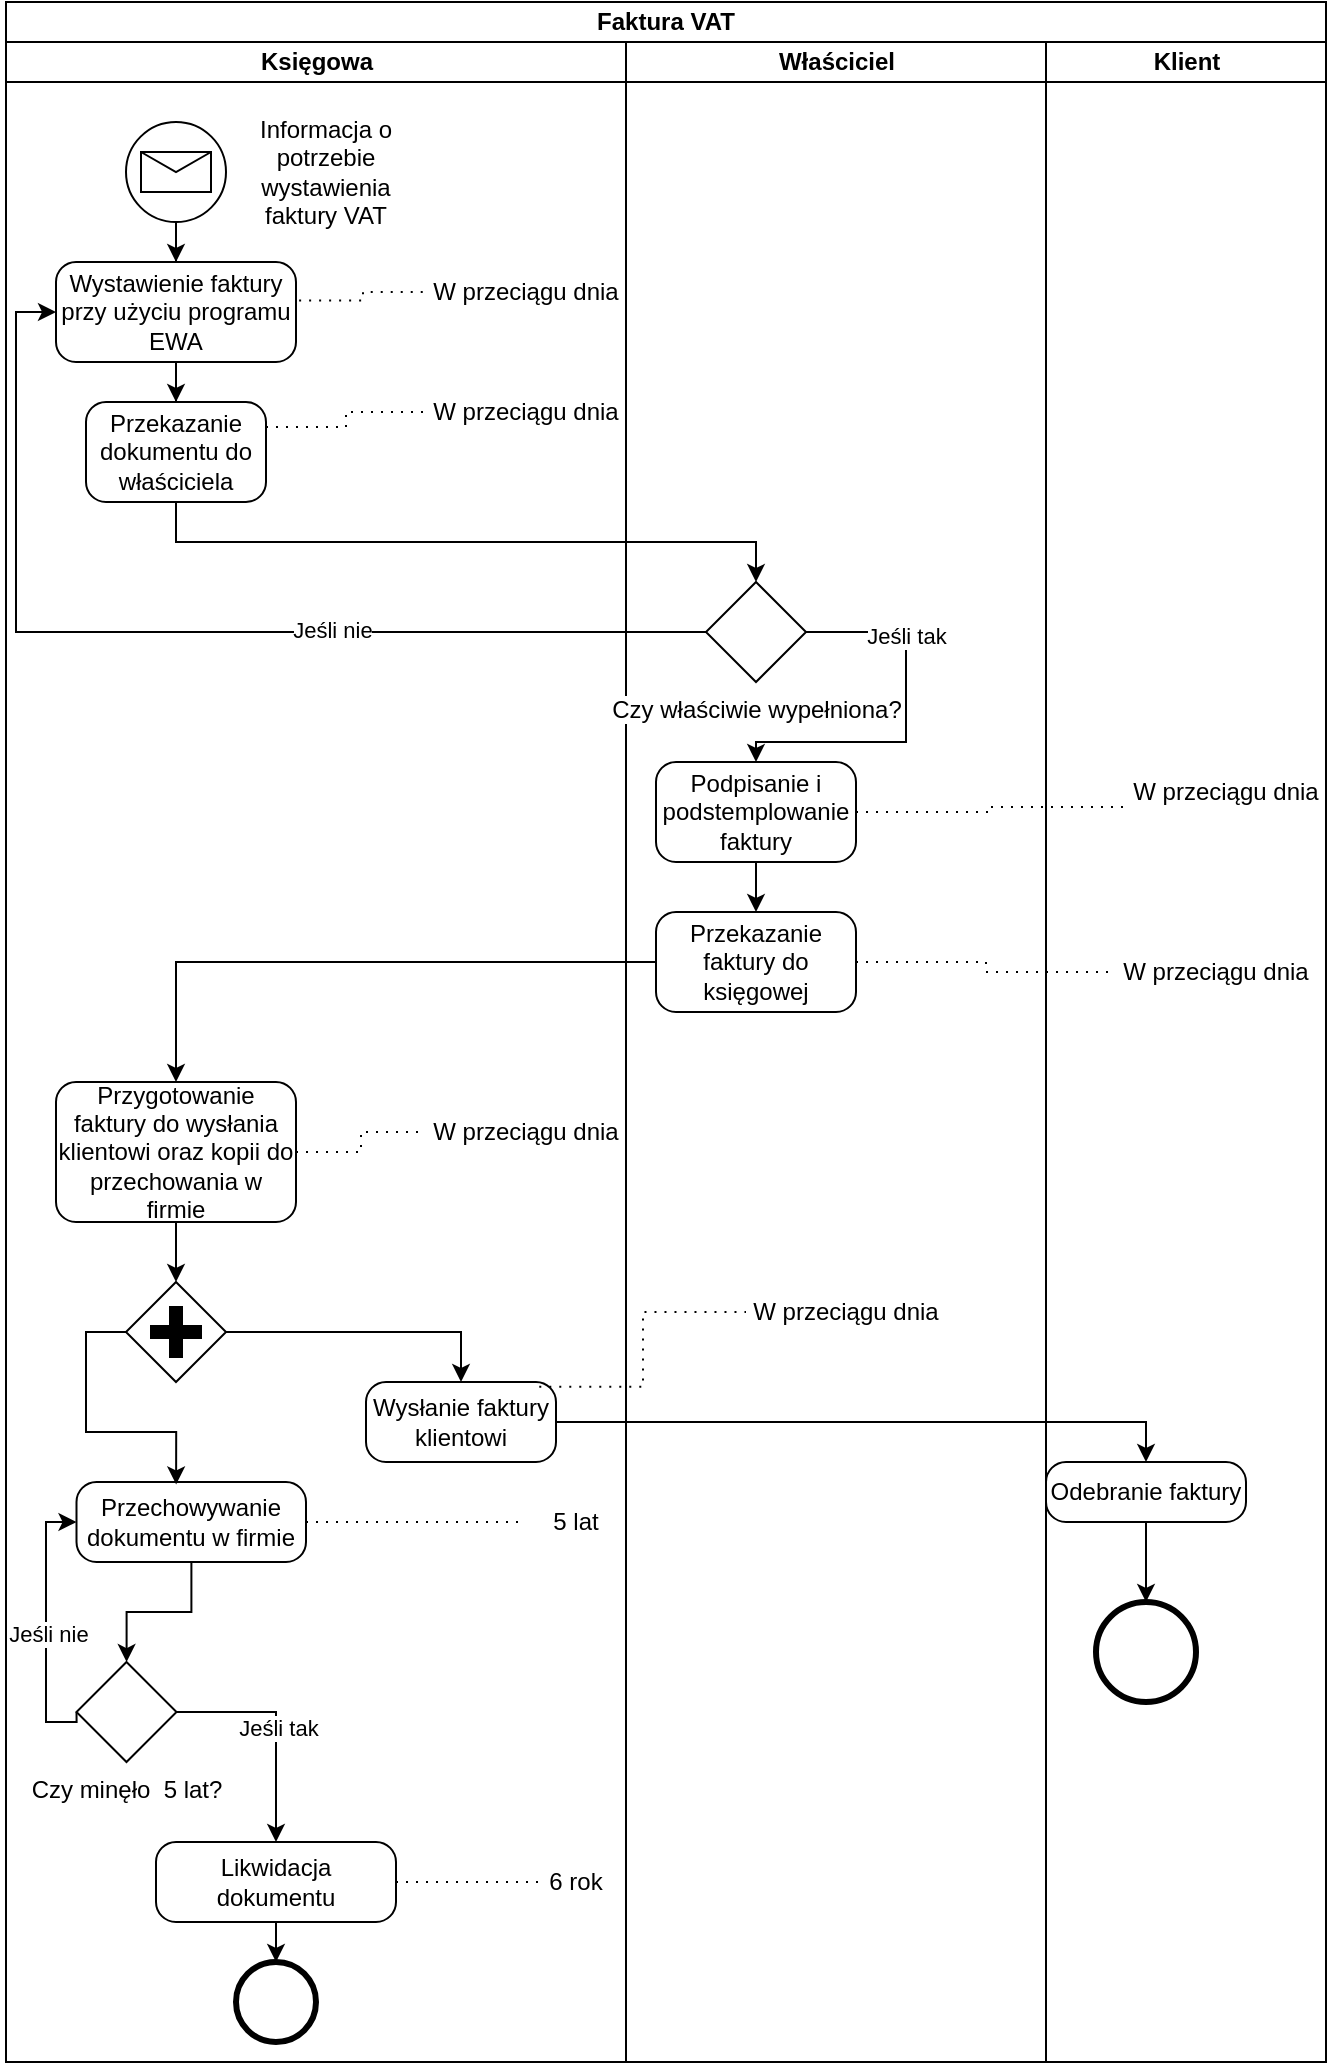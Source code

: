 <mxfile version="24.2.0" type="device">
  <diagram name="Strona-1" id="tEoLjPbp38lpi90XxPob">
    <mxGraphModel dx="1339" dy="686" grid="1" gridSize="10" guides="1" tooltips="1" connect="1" arrows="1" fold="1" page="1" pageScale="1" pageWidth="827" pageHeight="1169" math="0" shadow="0">
      <root>
        <mxCell id="0" />
        <mxCell id="1" parent="0" />
        <mxCell id="DZ2z2hBCS2trXa3tm3Wg-1" value="Faktura VAT" style="swimlane;html=1;childLayout=stackLayout;resizeParent=1;resizeParentMax=0;startSize=20;whiteSpace=wrap;" vertex="1" parent="1">
          <mxGeometry x="120" y="80" width="660" height="1030" as="geometry" />
        </mxCell>
        <mxCell id="DZ2z2hBCS2trXa3tm3Wg-2" value="Księgowa" style="swimlane;html=1;startSize=20;" vertex="1" parent="DZ2z2hBCS2trXa3tm3Wg-1">
          <mxGeometry y="20" width="310" height="1010" as="geometry" />
        </mxCell>
        <mxCell id="DZ2z2hBCS2trXa3tm3Wg-8" style="edgeStyle=orthogonalEdgeStyle;rounded=0;orthogonalLoop=1;jettySize=auto;html=1;" edge="1" parent="DZ2z2hBCS2trXa3tm3Wg-2" source="DZ2z2hBCS2trXa3tm3Wg-5" target="DZ2z2hBCS2trXa3tm3Wg-7">
          <mxGeometry relative="1" as="geometry" />
        </mxCell>
        <mxCell id="DZ2z2hBCS2trXa3tm3Wg-5" value="" style="points=[[0.145,0.145,0],[0.5,0,0],[0.855,0.145,0],[1,0.5,0],[0.855,0.855,0],[0.5,1,0],[0.145,0.855,0],[0,0.5,0]];shape=mxgraph.bpmn.event;html=1;verticalLabelPosition=bottom;labelBackgroundColor=#ffffff;verticalAlign=top;align=center;perimeter=ellipsePerimeter;outlineConnect=0;aspect=fixed;outline=standard;symbol=message;" vertex="1" parent="DZ2z2hBCS2trXa3tm3Wg-2">
          <mxGeometry x="60" y="40" width="50" height="50" as="geometry" />
        </mxCell>
        <mxCell id="DZ2z2hBCS2trXa3tm3Wg-6" value="Informacja o potrzebie wystawienia faktury VAT" style="text;html=1;align=center;verticalAlign=middle;whiteSpace=wrap;rounded=0;" vertex="1" parent="DZ2z2hBCS2trXa3tm3Wg-2">
          <mxGeometry x="110" y="50" width="100" height="30" as="geometry" />
        </mxCell>
        <mxCell id="DZ2z2hBCS2trXa3tm3Wg-7" value="Wystawienie faktury przy użyciu programu EWA" style="points=[[0.25,0,0],[0.5,0,0],[0.75,0,0],[1,0.25,0],[1,0.5,0],[1,0.75,0],[0.75,1,0],[0.5,1,0],[0.25,1,0],[0,0.75,0],[0,0.5,0],[0,0.25,0]];shape=mxgraph.bpmn.task;whiteSpace=wrap;rectStyle=rounded;size=10;html=1;container=1;expand=0;collapsible=0;taskMarker=abstract;" vertex="1" parent="DZ2z2hBCS2trXa3tm3Wg-2">
          <mxGeometry x="25" y="110" width="120" height="50" as="geometry" />
        </mxCell>
        <mxCell id="DZ2z2hBCS2trXa3tm3Wg-9" value="Przekazanie dokumentu do właściciela" style="points=[[0.25,0,0],[0.5,0,0],[0.75,0,0],[1,0.25,0],[1,0.5,0],[1,0.75,0],[0.75,1,0],[0.5,1,0],[0.25,1,0],[0,0.75,0],[0,0.5,0],[0,0.25,0]];shape=mxgraph.bpmn.task;whiteSpace=wrap;rectStyle=rounded;size=10;html=1;container=1;expand=0;collapsible=0;taskMarker=abstract;" vertex="1" parent="DZ2z2hBCS2trXa3tm3Wg-2">
          <mxGeometry x="40" y="180" width="90" height="50" as="geometry" />
        </mxCell>
        <mxCell id="DZ2z2hBCS2trXa3tm3Wg-10" style="edgeStyle=orthogonalEdgeStyle;rounded=0;orthogonalLoop=1;jettySize=auto;html=1;entryX=0.5;entryY=0;entryDx=0;entryDy=0;entryPerimeter=0;" edge="1" parent="DZ2z2hBCS2trXa3tm3Wg-2" source="DZ2z2hBCS2trXa3tm3Wg-7" target="DZ2z2hBCS2trXa3tm3Wg-9">
          <mxGeometry relative="1" as="geometry" />
        </mxCell>
        <mxCell id="DZ2z2hBCS2trXa3tm3Wg-22" value="Przygotowanie faktury do wysłania klientowi oraz kopii do przechowania w firmie" style="points=[[0.25,0,0],[0.5,0,0],[0.75,0,0],[1,0.25,0],[1,0.5,0],[1,0.75,0],[0.75,1,0],[0.5,1,0],[0.25,1,0],[0,0.75,0],[0,0.5,0],[0,0.25,0]];shape=mxgraph.bpmn.task;whiteSpace=wrap;rectStyle=rounded;size=10;html=1;container=1;expand=0;collapsible=0;taskMarker=abstract;" vertex="1" parent="DZ2z2hBCS2trXa3tm3Wg-2">
          <mxGeometry x="25" y="520" width="120" height="70" as="geometry" />
        </mxCell>
        <mxCell id="DZ2z2hBCS2trXa3tm3Wg-24" value="Wysłanie faktury klientowi" style="points=[[0.25,0,0],[0.5,0,0],[0.75,0,0],[1,0.25,0],[1,0.5,0],[1,0.75,0],[0.75,1,0],[0.5,1,0],[0.25,1,0],[0,0.75,0],[0,0.5,0],[0,0.25,0]];shape=mxgraph.bpmn.task;whiteSpace=wrap;rectStyle=rounded;size=10;html=1;container=1;expand=0;collapsible=0;taskMarker=abstract;" vertex="1" parent="DZ2z2hBCS2trXa3tm3Wg-2">
          <mxGeometry x="180" y="670" width="95" height="40" as="geometry" />
        </mxCell>
        <mxCell id="DZ2z2hBCS2trXa3tm3Wg-34" style="edgeStyle=orthogonalEdgeStyle;rounded=0;orthogonalLoop=1;jettySize=auto;html=1;" edge="1" parent="DZ2z2hBCS2trXa3tm3Wg-2" source="DZ2z2hBCS2trXa3tm3Wg-30" target="DZ2z2hBCS2trXa3tm3Wg-33">
          <mxGeometry relative="1" as="geometry" />
        </mxCell>
        <mxCell id="DZ2z2hBCS2trXa3tm3Wg-30" value="Przechowywanie dokumentu w firmie" style="points=[[0.25,0,0],[0.5,0,0],[0.75,0,0],[1,0.25,0],[1,0.5,0],[1,0.75,0],[0.75,1,0],[0.5,1,0],[0.25,1,0],[0,0.75,0],[0,0.5,0],[0,0.25,0]];shape=mxgraph.bpmn.task;whiteSpace=wrap;rectStyle=rounded;size=10;html=1;container=1;expand=0;collapsible=0;taskMarker=abstract;" vertex="1" parent="DZ2z2hBCS2trXa3tm3Wg-2">
          <mxGeometry x="35.25" y="720" width="114.75" height="40" as="geometry" />
        </mxCell>
        <mxCell id="DZ2z2hBCS2trXa3tm3Wg-33" value="Czy minęło&amp;nbsp; 5 lat?" style="points=[[0.25,0.25,0],[0.5,0,0],[0.75,0.25,0],[1,0.5,0],[0.75,0.75,0],[0.5,1,0],[0.25,0.75,0],[0,0.5,0]];shape=mxgraph.bpmn.gateway2;html=1;verticalLabelPosition=bottom;labelBackgroundColor=#ffffff;verticalAlign=top;align=center;perimeter=rhombusPerimeter;outlineConnect=0;outline=none;symbol=none;" vertex="1" parent="DZ2z2hBCS2trXa3tm3Wg-2">
          <mxGeometry x="35.25" y="810" width="50" height="50" as="geometry" />
        </mxCell>
        <mxCell id="DZ2z2hBCS2trXa3tm3Wg-35" style="edgeStyle=orthogonalEdgeStyle;rounded=0;orthogonalLoop=1;jettySize=auto;html=1;entryX=0;entryY=0.5;entryDx=0;entryDy=0;entryPerimeter=0;exitX=0;exitY=0.5;exitDx=0;exitDy=0;exitPerimeter=0;" edge="1" parent="DZ2z2hBCS2trXa3tm3Wg-2" source="DZ2z2hBCS2trXa3tm3Wg-33" target="DZ2z2hBCS2trXa3tm3Wg-30">
          <mxGeometry relative="1" as="geometry">
            <Array as="points">
              <mxPoint x="35" y="840" />
              <mxPoint x="20" y="840" />
              <mxPoint x="20" y="740" />
            </Array>
          </mxGeometry>
        </mxCell>
        <mxCell id="DZ2z2hBCS2trXa3tm3Wg-37" value="Jeśli nie" style="edgeLabel;html=1;align=center;verticalAlign=middle;resizable=0;points=[];" vertex="1" connectable="0" parent="DZ2z2hBCS2trXa3tm3Wg-35">
          <mxGeometry x="-0.05" y="-1" relative="1" as="geometry">
            <mxPoint as="offset" />
          </mxGeometry>
        </mxCell>
        <mxCell id="DZ2z2hBCS2trXa3tm3Wg-38" value="Likwidacja dokumentu" style="points=[[0.25,0,0],[0.5,0,0],[0.75,0,0],[1,0.25,0],[1,0.5,0],[1,0.75,0],[0.75,1,0],[0.5,1,0],[0.25,1,0],[0,0.75,0],[0,0.5,0],[0,0.25,0]];shape=mxgraph.bpmn.task;whiteSpace=wrap;rectStyle=rounded;size=10;html=1;container=1;expand=0;collapsible=0;taskMarker=abstract;" vertex="1" parent="DZ2z2hBCS2trXa3tm3Wg-2">
          <mxGeometry x="75" y="900" width="120" height="40" as="geometry" />
        </mxCell>
        <mxCell id="DZ2z2hBCS2trXa3tm3Wg-39" style="edgeStyle=orthogonalEdgeStyle;rounded=0;orthogonalLoop=1;jettySize=auto;html=1;exitX=1;exitY=0.5;exitDx=0;exitDy=0;exitPerimeter=0;" edge="1" parent="DZ2z2hBCS2trXa3tm3Wg-2" source="DZ2z2hBCS2trXa3tm3Wg-33" target="DZ2z2hBCS2trXa3tm3Wg-38">
          <mxGeometry relative="1" as="geometry" />
        </mxCell>
        <mxCell id="DZ2z2hBCS2trXa3tm3Wg-40" value="Jeśli tak" style="edgeLabel;html=1;align=center;verticalAlign=middle;resizable=0;points=[];" vertex="1" connectable="0" parent="DZ2z2hBCS2trXa3tm3Wg-39">
          <mxGeometry x="0.005" y="1" relative="1" as="geometry">
            <mxPoint as="offset" />
          </mxGeometry>
        </mxCell>
        <mxCell id="DZ2z2hBCS2trXa3tm3Wg-41" value="" style="points=[[0.145,0.145,0],[0.5,0,0],[0.855,0.145,0],[1,0.5,0],[0.855,0.855,0],[0.5,1,0],[0.145,0.855,0],[0,0.5,0]];shape=mxgraph.bpmn.event;html=1;verticalLabelPosition=bottom;labelBackgroundColor=#ffffff;verticalAlign=top;align=center;perimeter=ellipsePerimeter;outlineConnect=0;aspect=fixed;outline=end;symbol=terminate2;" vertex="1" parent="DZ2z2hBCS2trXa3tm3Wg-2">
          <mxGeometry x="115" y="960" width="40" height="40" as="geometry" />
        </mxCell>
        <mxCell id="DZ2z2hBCS2trXa3tm3Wg-42" style="edgeStyle=orthogonalEdgeStyle;rounded=0;orthogonalLoop=1;jettySize=auto;html=1;entryX=0.5;entryY=0;entryDx=0;entryDy=0;entryPerimeter=0;" edge="1" parent="DZ2z2hBCS2trXa3tm3Wg-2" source="DZ2z2hBCS2trXa3tm3Wg-38" target="DZ2z2hBCS2trXa3tm3Wg-41">
          <mxGeometry relative="1" as="geometry" />
        </mxCell>
        <mxCell id="DZ2z2hBCS2trXa3tm3Wg-43" value="6 rok" style="text;html=1;strokeColor=none;fillColor=none;align=center;verticalAlign=middle;whiteSpace=wrap;rounded=0;" vertex="1" parent="DZ2z2hBCS2trXa3tm3Wg-2">
          <mxGeometry x="260" y="905" width="50" height="30" as="geometry" />
        </mxCell>
        <mxCell id="DZ2z2hBCS2trXa3tm3Wg-46" value="" style="edgeStyle=elbowEdgeStyle;fontSize=12;html=1;endFill=0;startFill=0;endSize=6;startSize=6;dashed=1;dashPattern=1 4;endArrow=none;startArrow=none;rounded=0;exitX=1;exitY=0.5;exitDx=0;exitDy=0;exitPerimeter=0;" edge="1" parent="DZ2z2hBCS2trXa3tm3Wg-2" source="DZ2z2hBCS2trXa3tm3Wg-38">
          <mxGeometry width="160" relative="1" as="geometry">
            <mxPoint x="210" y="870" as="sourcePoint" />
            <mxPoint x="270" y="920" as="targetPoint" />
          </mxGeometry>
        </mxCell>
        <mxCell id="DZ2z2hBCS2trXa3tm3Wg-47" value="5 lat" style="text;html=1;strokeColor=none;fillColor=none;align=center;verticalAlign=middle;whiteSpace=wrap;rounded=0;" vertex="1" parent="DZ2z2hBCS2trXa3tm3Wg-2">
          <mxGeometry x="260" y="725" width="50" height="30" as="geometry" />
        </mxCell>
        <mxCell id="DZ2z2hBCS2trXa3tm3Wg-48" value="" style="edgeStyle=elbowEdgeStyle;fontSize=12;html=1;endFill=0;startFill=0;endSize=6;startSize=6;dashed=1;dashPattern=1 4;endArrow=none;startArrow=none;rounded=0;" edge="1" parent="DZ2z2hBCS2trXa3tm3Wg-2" source="DZ2z2hBCS2trXa3tm3Wg-30" target="DZ2z2hBCS2trXa3tm3Wg-47">
          <mxGeometry width="160" relative="1" as="geometry">
            <mxPoint x="205" y="930" as="sourcePoint" />
            <mxPoint x="280" y="930" as="targetPoint" />
          </mxGeometry>
        </mxCell>
        <mxCell id="DZ2z2hBCS2trXa3tm3Wg-51" value="W przeciągu dnia" style="text;html=1;strokeColor=none;fillColor=none;align=center;verticalAlign=middle;whiteSpace=wrap;rounded=0;" vertex="1" parent="DZ2z2hBCS2trXa3tm3Wg-2">
          <mxGeometry x="210" y="530" width="100" height="30" as="geometry" />
        </mxCell>
        <mxCell id="DZ2z2hBCS2trXa3tm3Wg-52" value="" style="edgeStyle=elbowEdgeStyle;fontSize=12;html=1;endFill=0;startFill=0;endSize=6;startSize=6;dashed=1;dashPattern=1 4;endArrow=none;startArrow=none;rounded=0;exitX=1;exitY=0.5;exitDx=0;exitDy=0;exitPerimeter=0;entryX=0;entryY=0.5;entryDx=0;entryDy=0;" edge="1" parent="DZ2z2hBCS2trXa3tm3Wg-2" source="DZ2z2hBCS2trXa3tm3Wg-22" target="DZ2z2hBCS2trXa3tm3Wg-51">
          <mxGeometry width="160" relative="1" as="geometry">
            <mxPoint x="163" y="750" as="sourcePoint" />
            <mxPoint x="270" y="750" as="targetPoint" />
          </mxGeometry>
        </mxCell>
        <mxCell id="DZ2z2hBCS2trXa3tm3Wg-57" value="W przeciągu dnia" style="text;html=1;strokeColor=none;fillColor=none;align=center;verticalAlign=middle;whiteSpace=wrap;rounded=0;" vertex="1" parent="DZ2z2hBCS2trXa3tm3Wg-2">
          <mxGeometry x="210" y="170" width="100" height="30" as="geometry" />
        </mxCell>
        <mxCell id="DZ2z2hBCS2trXa3tm3Wg-58" value="W przeciągu dnia" style="text;html=1;strokeColor=none;fillColor=none;align=center;verticalAlign=middle;whiteSpace=wrap;rounded=0;" vertex="1" parent="DZ2z2hBCS2trXa3tm3Wg-2">
          <mxGeometry x="210" y="110" width="100" height="30" as="geometry" />
        </mxCell>
        <mxCell id="DZ2z2hBCS2trXa3tm3Wg-59" value="" style="edgeStyle=elbowEdgeStyle;fontSize=12;html=1;endFill=0;startFill=0;endSize=6;startSize=6;dashed=1;dashPattern=1 4;endArrow=none;startArrow=none;rounded=0;exitX=1;exitY=0.25;exitDx=0;exitDy=0;exitPerimeter=0;entryX=0;entryY=0.5;entryDx=0;entryDy=0;" edge="1" parent="DZ2z2hBCS2trXa3tm3Wg-2" source="DZ2z2hBCS2trXa3tm3Wg-9" target="DZ2z2hBCS2trXa3tm3Wg-57">
          <mxGeometry width="160" relative="1" as="geometry">
            <mxPoint x="435" y="395" as="sourcePoint" />
            <mxPoint x="570" y="393" as="targetPoint" />
          </mxGeometry>
        </mxCell>
        <mxCell id="DZ2z2hBCS2trXa3tm3Wg-60" value="" style="edgeStyle=elbowEdgeStyle;fontSize=12;html=1;endFill=0;startFill=0;endSize=6;startSize=6;dashed=1;dashPattern=1 4;endArrow=none;startArrow=none;rounded=0;exitX=1.013;exitY=0.384;exitDx=0;exitDy=0;exitPerimeter=0;" edge="1" parent="DZ2z2hBCS2trXa3tm3Wg-2" source="DZ2z2hBCS2trXa3tm3Wg-7" target="DZ2z2hBCS2trXa3tm3Wg-58">
          <mxGeometry width="160" relative="1" as="geometry">
            <mxPoint x="140" y="203" as="sourcePoint" />
            <mxPoint x="220" y="195" as="targetPoint" />
          </mxGeometry>
        </mxCell>
        <mxCell id="DZ2z2hBCS2trXa3tm3Wg-61" value="" style="points=[[0.25,0.25,0],[0.5,0,0],[0.75,0.25,0],[1,0.5,0],[0.75,0.75,0],[0.5,1,0],[0.25,0.75,0],[0,0.5,0]];shape=mxgraph.bpmn.gateway2;html=1;verticalLabelPosition=bottom;labelBackgroundColor=#ffffff;verticalAlign=top;align=center;perimeter=rhombusPerimeter;outlineConnect=0;outline=none;symbol=none;gwType=parallel;" vertex="1" parent="DZ2z2hBCS2trXa3tm3Wg-2">
          <mxGeometry x="60" y="620" width="50" height="50" as="geometry" />
        </mxCell>
        <mxCell id="DZ2z2hBCS2trXa3tm3Wg-62" style="edgeStyle=orthogonalEdgeStyle;rounded=0;orthogonalLoop=1;jettySize=auto;html=1;entryX=0.5;entryY=0;entryDx=0;entryDy=0;entryPerimeter=0;" edge="1" parent="DZ2z2hBCS2trXa3tm3Wg-2" source="DZ2z2hBCS2trXa3tm3Wg-22" target="DZ2z2hBCS2trXa3tm3Wg-61">
          <mxGeometry relative="1" as="geometry" />
        </mxCell>
        <mxCell id="DZ2z2hBCS2trXa3tm3Wg-63" style="edgeStyle=orthogonalEdgeStyle;rounded=0;orthogonalLoop=1;jettySize=auto;html=1;exitX=0;exitY=0.5;exitDx=0;exitDy=0;exitPerimeter=0;entryX=0.434;entryY=0.03;entryDx=0;entryDy=0;entryPerimeter=0;" edge="1" parent="DZ2z2hBCS2trXa3tm3Wg-2" source="DZ2z2hBCS2trXa3tm3Wg-61" target="DZ2z2hBCS2trXa3tm3Wg-30">
          <mxGeometry relative="1" as="geometry" />
        </mxCell>
        <mxCell id="DZ2z2hBCS2trXa3tm3Wg-64" style="edgeStyle=orthogonalEdgeStyle;rounded=0;orthogonalLoop=1;jettySize=auto;html=1;entryX=0.5;entryY=0;entryDx=0;entryDy=0;entryPerimeter=0;" edge="1" parent="DZ2z2hBCS2trXa3tm3Wg-2" source="DZ2z2hBCS2trXa3tm3Wg-61" target="DZ2z2hBCS2trXa3tm3Wg-24">
          <mxGeometry relative="1" as="geometry" />
        </mxCell>
        <mxCell id="DZ2z2hBCS2trXa3tm3Wg-3" value="Właściciel" style="swimlane;html=1;startSize=20;" vertex="1" parent="DZ2z2hBCS2trXa3tm3Wg-1">
          <mxGeometry x="310" y="20" width="210" height="1010" as="geometry" />
        </mxCell>
        <mxCell id="DZ2z2hBCS2trXa3tm3Wg-18" style="edgeStyle=orthogonalEdgeStyle;rounded=0;orthogonalLoop=1;jettySize=auto;html=1;exitX=1;exitY=0.5;exitDx=0;exitDy=0;exitPerimeter=0;" edge="1" parent="DZ2z2hBCS2trXa3tm3Wg-3" source="DZ2z2hBCS2trXa3tm3Wg-12" target="DZ2z2hBCS2trXa3tm3Wg-17">
          <mxGeometry relative="1" as="geometry">
            <Array as="points">
              <mxPoint x="140" y="295" />
              <mxPoint x="140" y="350" />
              <mxPoint x="65" y="350" />
            </Array>
          </mxGeometry>
        </mxCell>
        <mxCell id="DZ2z2hBCS2trXa3tm3Wg-19" value="Jeśli tak" style="edgeLabel;html=1;align=center;verticalAlign=middle;resizable=0;points=[];" vertex="1" connectable="0" parent="DZ2z2hBCS2trXa3tm3Wg-18">
          <mxGeometry x="-0.451" relative="1" as="geometry">
            <mxPoint as="offset" />
          </mxGeometry>
        </mxCell>
        <mxCell id="DZ2z2hBCS2trXa3tm3Wg-12" value="Czy właściwie wypełniona?" style="points=[[0.25,0.25,0],[0.5,0,0],[0.75,0.25,0],[1,0.5,0],[0.75,0.75,0],[0.5,1,0],[0.25,0.75,0],[0,0.5,0]];shape=mxgraph.bpmn.gateway2;html=1;verticalLabelPosition=bottom;labelBackgroundColor=#ffffff;verticalAlign=top;align=center;perimeter=rhombusPerimeter;outlineConnect=0;outline=none;symbol=none;" vertex="1" parent="DZ2z2hBCS2trXa3tm3Wg-3">
          <mxGeometry x="40" y="270" width="50" height="50" as="geometry" />
        </mxCell>
        <mxCell id="DZ2z2hBCS2trXa3tm3Wg-17" value="Podpisanie i podstemplowanie faktury" style="points=[[0.25,0,0],[0.5,0,0],[0.75,0,0],[1,0.25,0],[1,0.5,0],[1,0.75,0],[0.75,1,0],[0.5,1,0],[0.25,1,0],[0,0.75,0],[0,0.5,0],[0,0.25,0]];shape=mxgraph.bpmn.task;whiteSpace=wrap;rectStyle=rounded;size=10;html=1;container=1;expand=0;collapsible=0;taskMarker=abstract;" vertex="1" parent="DZ2z2hBCS2trXa3tm3Wg-3">
          <mxGeometry x="15" y="360" width="100" height="50" as="geometry" />
        </mxCell>
        <mxCell id="DZ2z2hBCS2trXa3tm3Wg-20" value="Przekazanie faktury do księgowej" style="points=[[0.25,0,0],[0.5,0,0],[0.75,0,0],[1,0.25,0],[1,0.5,0],[1,0.75,0],[0.75,1,0],[0.5,1,0],[0.25,1,0],[0,0.75,0],[0,0.5,0],[0,0.25,0]];shape=mxgraph.bpmn.task;whiteSpace=wrap;rectStyle=rounded;size=10;html=1;container=1;expand=0;collapsible=0;taskMarker=abstract;" vertex="1" parent="DZ2z2hBCS2trXa3tm3Wg-3">
          <mxGeometry x="15" y="435" width="100" height="50" as="geometry" />
        </mxCell>
        <mxCell id="DZ2z2hBCS2trXa3tm3Wg-21" style="edgeStyle=orthogonalEdgeStyle;rounded=0;orthogonalLoop=1;jettySize=auto;html=1;" edge="1" parent="DZ2z2hBCS2trXa3tm3Wg-3" source="DZ2z2hBCS2trXa3tm3Wg-17" target="DZ2z2hBCS2trXa3tm3Wg-20">
          <mxGeometry relative="1" as="geometry" />
        </mxCell>
        <mxCell id="DZ2z2hBCS2trXa3tm3Wg-49" value="W przeciągu dnia" style="text;html=1;strokeColor=none;fillColor=none;align=center;verticalAlign=middle;whiteSpace=wrap;rounded=0;" vertex="1" parent="DZ2z2hBCS2trXa3tm3Wg-3">
          <mxGeometry x="60" y="620" width="100" height="30" as="geometry" />
        </mxCell>
        <mxCell id="DZ2z2hBCS2trXa3tm3Wg-14" style="edgeStyle=orthogonalEdgeStyle;rounded=0;orthogonalLoop=1;jettySize=auto;html=1;entryX=0.5;entryY=0;entryDx=0;entryDy=0;entryPerimeter=0;exitX=0.5;exitY=1;exitDx=0;exitDy=0;exitPerimeter=0;" edge="1" parent="DZ2z2hBCS2trXa3tm3Wg-1" source="DZ2z2hBCS2trXa3tm3Wg-9" target="DZ2z2hBCS2trXa3tm3Wg-12">
          <mxGeometry relative="1" as="geometry">
            <mxPoint x="115" y="227.52" as="sourcePoint" />
            <mxPoint x="285" y="272.48" as="targetPoint" />
          </mxGeometry>
        </mxCell>
        <mxCell id="DZ2z2hBCS2trXa3tm3Wg-15" style="edgeStyle=orthogonalEdgeStyle;rounded=0;orthogonalLoop=1;jettySize=auto;html=1;entryX=0;entryY=0.5;entryDx=0;entryDy=0;entryPerimeter=0;" edge="1" parent="DZ2z2hBCS2trXa3tm3Wg-1" source="DZ2z2hBCS2trXa3tm3Wg-12" target="DZ2z2hBCS2trXa3tm3Wg-7">
          <mxGeometry relative="1" as="geometry" />
        </mxCell>
        <mxCell id="DZ2z2hBCS2trXa3tm3Wg-16" value="Jeśli nie" style="edgeLabel;html=1;align=center;verticalAlign=middle;resizable=0;points=[];" vertex="1" connectable="0" parent="DZ2z2hBCS2trXa3tm3Wg-15">
          <mxGeometry x="-0.287" y="-1" relative="1" as="geometry">
            <mxPoint as="offset" />
          </mxGeometry>
        </mxCell>
        <mxCell id="DZ2z2hBCS2trXa3tm3Wg-23" style="edgeStyle=orthogonalEdgeStyle;rounded=0;orthogonalLoop=1;jettySize=auto;html=1;" edge="1" parent="DZ2z2hBCS2trXa3tm3Wg-1" source="DZ2z2hBCS2trXa3tm3Wg-20" target="DZ2z2hBCS2trXa3tm3Wg-22">
          <mxGeometry relative="1" as="geometry" />
        </mxCell>
        <mxCell id="DZ2z2hBCS2trXa3tm3Wg-4" value="Klient" style="swimlane;html=1;startSize=20;" vertex="1" parent="DZ2z2hBCS2trXa3tm3Wg-1">
          <mxGeometry x="520" y="20" width="140" height="1010" as="geometry" />
        </mxCell>
        <mxCell id="DZ2z2hBCS2trXa3tm3Wg-29" style="edgeStyle=orthogonalEdgeStyle;rounded=0;orthogonalLoop=1;jettySize=auto;html=1;" edge="1" parent="DZ2z2hBCS2trXa3tm3Wg-4" source="DZ2z2hBCS2trXa3tm3Wg-26" target="DZ2z2hBCS2trXa3tm3Wg-28">
          <mxGeometry relative="1" as="geometry" />
        </mxCell>
        <mxCell id="DZ2z2hBCS2trXa3tm3Wg-26" value="Odebranie faktury" style="points=[[0.25,0,0],[0.5,0,0],[0.75,0,0],[1,0.25,0],[1,0.5,0],[1,0.75,0],[0.75,1,0],[0.5,1,0],[0.25,1,0],[0,0.75,0],[0,0.5,0],[0,0.25,0]];shape=mxgraph.bpmn.task;whiteSpace=wrap;rectStyle=rounded;size=10;html=1;container=1;expand=0;collapsible=0;taskMarker=abstract;" vertex="1" parent="DZ2z2hBCS2trXa3tm3Wg-4">
          <mxGeometry y="710" width="100" height="30" as="geometry" />
        </mxCell>
        <mxCell id="DZ2z2hBCS2trXa3tm3Wg-28" value="" style="points=[[0.145,0.145,0],[0.5,0,0],[0.855,0.145,0],[1,0.5,0],[0.855,0.855,0],[0.5,1,0],[0.145,0.855,0],[0,0.5,0]];shape=mxgraph.bpmn.event;html=1;verticalLabelPosition=bottom;labelBackgroundColor=#ffffff;verticalAlign=top;align=center;perimeter=ellipsePerimeter;outlineConnect=0;aspect=fixed;outline=end;symbol=terminate2;" vertex="1" parent="DZ2z2hBCS2trXa3tm3Wg-4">
          <mxGeometry x="25" y="780" width="50" height="50" as="geometry" />
        </mxCell>
        <mxCell id="DZ2z2hBCS2trXa3tm3Wg-53" value="W przeciągu dnia" style="text;html=1;strokeColor=none;fillColor=none;align=center;verticalAlign=middle;whiteSpace=wrap;rounded=0;" vertex="1" parent="DZ2z2hBCS2trXa3tm3Wg-4">
          <mxGeometry x="35" y="450" width="100" height="30" as="geometry" />
        </mxCell>
        <mxCell id="DZ2z2hBCS2trXa3tm3Wg-55" value="W przeciągu dnia" style="text;html=1;strokeColor=none;fillColor=none;align=center;verticalAlign=middle;whiteSpace=wrap;rounded=0;" vertex="1" parent="DZ2z2hBCS2trXa3tm3Wg-4">
          <mxGeometry x="40" y="360" width="100" height="30" as="geometry" />
        </mxCell>
        <mxCell id="DZ2z2hBCS2trXa3tm3Wg-32" style="edgeStyle=orthogonalEdgeStyle;rounded=0;orthogonalLoop=1;jettySize=auto;html=1;entryX=0.5;entryY=0;entryDx=0;entryDy=0;entryPerimeter=0;" edge="1" parent="DZ2z2hBCS2trXa3tm3Wg-1" source="DZ2z2hBCS2trXa3tm3Wg-24" target="DZ2z2hBCS2trXa3tm3Wg-26">
          <mxGeometry relative="1" as="geometry" />
        </mxCell>
        <mxCell id="DZ2z2hBCS2trXa3tm3Wg-54" value="" style="edgeStyle=elbowEdgeStyle;fontSize=12;html=1;endFill=0;startFill=0;endSize=6;startSize=6;dashed=1;dashPattern=1 4;endArrow=none;startArrow=none;rounded=0;exitX=1;exitY=0.5;exitDx=0;exitDy=0;exitPerimeter=0;entryX=0;entryY=0.5;entryDx=0;entryDy=0;" edge="1" parent="DZ2z2hBCS2trXa3tm3Wg-1" source="DZ2z2hBCS2trXa3tm3Wg-20" target="DZ2z2hBCS2trXa3tm3Wg-53">
          <mxGeometry width="160" relative="1" as="geometry">
            <mxPoint x="163" y="770" as="sourcePoint" />
            <mxPoint x="270" y="770" as="targetPoint" />
          </mxGeometry>
        </mxCell>
        <mxCell id="DZ2z2hBCS2trXa3tm3Wg-56" value="" style="edgeStyle=elbowEdgeStyle;fontSize=12;html=1;endFill=0;startFill=0;endSize=6;startSize=6;dashed=1;dashPattern=1 4;endArrow=none;startArrow=none;rounded=0;exitX=1;exitY=0.5;exitDx=0;exitDy=0;exitPerimeter=0;entryX=0;entryY=0.75;entryDx=0;entryDy=0;" edge="1" parent="DZ2z2hBCS2trXa3tm3Wg-1" source="DZ2z2hBCS2trXa3tm3Wg-17" target="DZ2z2hBCS2trXa3tm3Wg-55">
          <mxGeometry width="160" relative="1" as="geometry">
            <mxPoint x="435" y="490" as="sourcePoint" />
            <mxPoint x="565" y="495" as="targetPoint" />
          </mxGeometry>
        </mxCell>
        <mxCell id="DZ2z2hBCS2trXa3tm3Wg-50" value="" style="edgeStyle=elbowEdgeStyle;fontSize=12;html=1;endFill=0;startFill=0;endSize=6;startSize=6;dashed=1;dashPattern=1 4;endArrow=none;startArrow=none;rounded=0;exitX=0.912;exitY=0.06;exitDx=0;exitDy=0;exitPerimeter=0;" edge="1" parent="DZ2z2hBCS2trXa3tm3Wg-1" source="DZ2z2hBCS2trXa3tm3Wg-24" target="DZ2z2hBCS2trXa3tm3Wg-49">
          <mxGeometry width="160" relative="1" as="geometry">
            <mxPoint x="163" y="770" as="sourcePoint" />
            <mxPoint x="270" y="770" as="targetPoint" />
          </mxGeometry>
        </mxCell>
      </root>
    </mxGraphModel>
  </diagram>
</mxfile>
